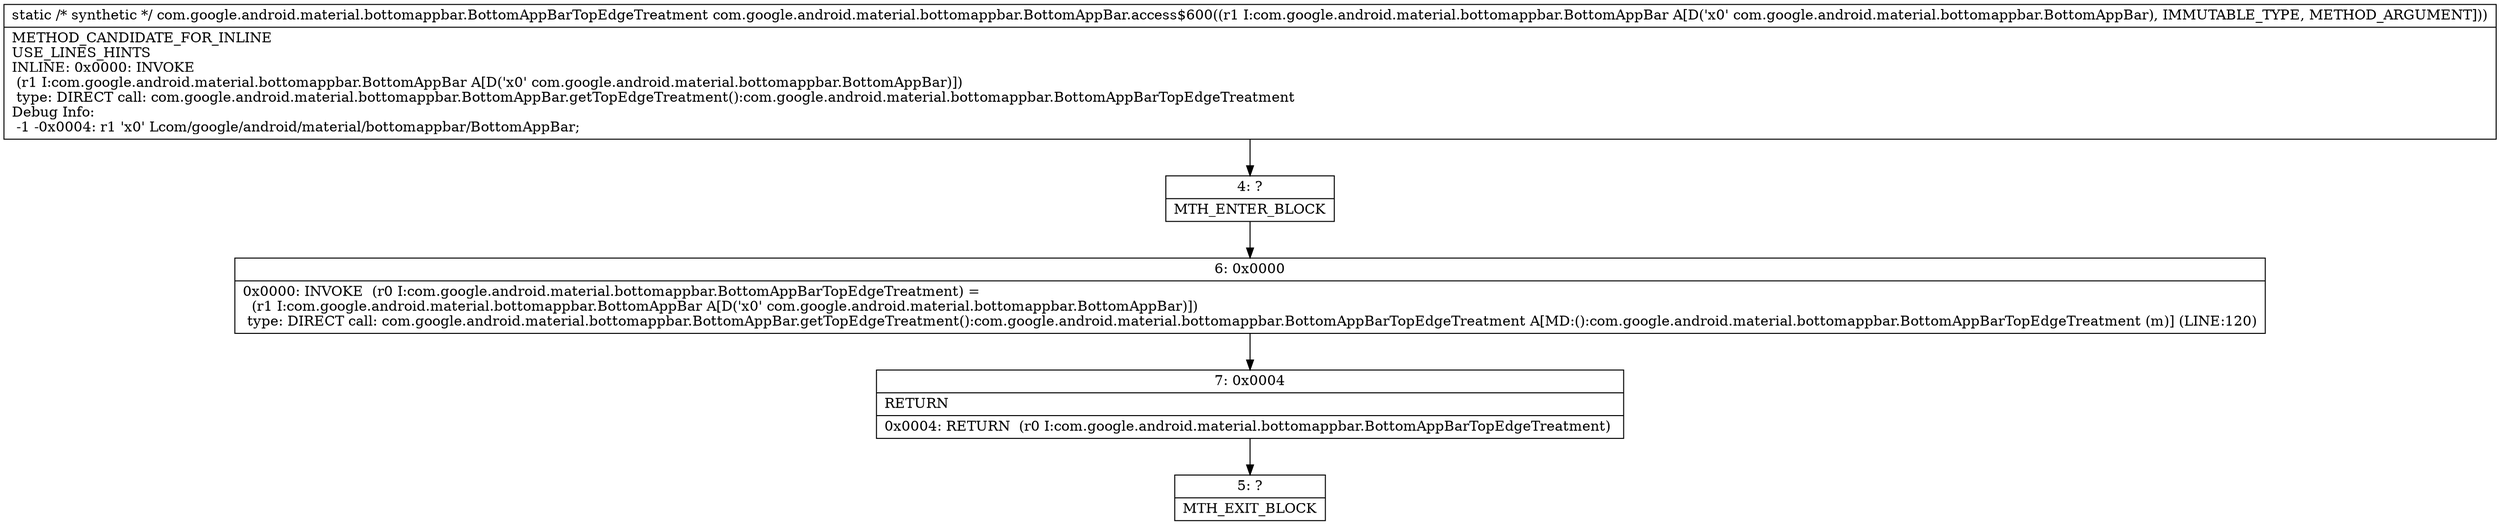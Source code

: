 digraph "CFG forcom.google.android.material.bottomappbar.BottomAppBar.access$600(Lcom\/google\/android\/material\/bottomappbar\/BottomAppBar;)Lcom\/google\/android\/material\/bottomappbar\/BottomAppBarTopEdgeTreatment;" {
Node_4 [shape=record,label="{4\:\ ?|MTH_ENTER_BLOCK\l}"];
Node_6 [shape=record,label="{6\:\ 0x0000|0x0000: INVOKE  (r0 I:com.google.android.material.bottomappbar.BottomAppBarTopEdgeTreatment) = \l  (r1 I:com.google.android.material.bottomappbar.BottomAppBar A[D('x0' com.google.android.material.bottomappbar.BottomAppBar)])\l type: DIRECT call: com.google.android.material.bottomappbar.BottomAppBar.getTopEdgeTreatment():com.google.android.material.bottomappbar.BottomAppBarTopEdgeTreatment A[MD:():com.google.android.material.bottomappbar.BottomAppBarTopEdgeTreatment (m)] (LINE:120)\l}"];
Node_7 [shape=record,label="{7\:\ 0x0004|RETURN\l|0x0004: RETURN  (r0 I:com.google.android.material.bottomappbar.BottomAppBarTopEdgeTreatment) \l}"];
Node_5 [shape=record,label="{5\:\ ?|MTH_EXIT_BLOCK\l}"];
MethodNode[shape=record,label="{static \/* synthetic *\/ com.google.android.material.bottomappbar.BottomAppBarTopEdgeTreatment com.google.android.material.bottomappbar.BottomAppBar.access$600((r1 I:com.google.android.material.bottomappbar.BottomAppBar A[D('x0' com.google.android.material.bottomappbar.BottomAppBar), IMMUTABLE_TYPE, METHOD_ARGUMENT]))  | METHOD_CANDIDATE_FOR_INLINE\lUSE_LINES_HINTS\lINLINE: 0x0000: INVOKE  \l  (r1 I:com.google.android.material.bottomappbar.BottomAppBar A[D('x0' com.google.android.material.bottomappbar.BottomAppBar)])\l type: DIRECT call: com.google.android.material.bottomappbar.BottomAppBar.getTopEdgeTreatment():com.google.android.material.bottomappbar.BottomAppBarTopEdgeTreatment\lDebug Info:\l  \-1 \-0x0004: r1 'x0' Lcom\/google\/android\/material\/bottomappbar\/BottomAppBar;\l}"];
MethodNode -> Node_4;Node_4 -> Node_6;
Node_6 -> Node_7;
Node_7 -> Node_5;
}

